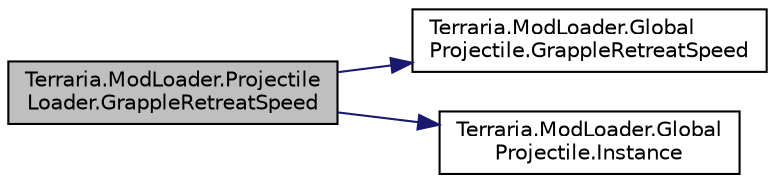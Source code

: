 digraph "Terraria.ModLoader.ProjectileLoader.GrappleRetreatSpeed"
{
  edge [fontname="Helvetica",fontsize="10",labelfontname="Helvetica",labelfontsize="10"];
  node [fontname="Helvetica",fontsize="10",shape=record];
  rankdir="LR";
  Node72 [label="Terraria.ModLoader.Projectile\lLoader.GrappleRetreatSpeed",height=0.2,width=0.4,color="black", fillcolor="grey75", style="filled", fontcolor="black"];
  Node72 -> Node73 [color="midnightblue",fontsize="10",style="solid",fontname="Helvetica"];
  Node73 [label="Terraria.ModLoader.Global\lProjectile.GrappleRetreatSpeed",height=0.2,width=0.4,color="black", fillcolor="white", style="filled",URL="$class_terraria_1_1_mod_loader_1_1_global_projectile.html#af3cebf7f17f07bd9f39e2a75fd6af915",tooltip="The speed at which the grapple retreats back to the player after not hitting anything. Defaults to 11, but vanilla hooks go up to 24. "];
  Node72 -> Node74 [color="midnightblue",fontsize="10",style="solid",fontname="Helvetica"];
  Node74 [label="Terraria.ModLoader.Global\lProjectile.Instance",height=0.2,width=0.4,color="black", fillcolor="white", style="filled",URL="$class_terraria_1_1_mod_loader_1_1_global_projectile.html#ac385423894e4a48e74b7a185095d4212"];
}
